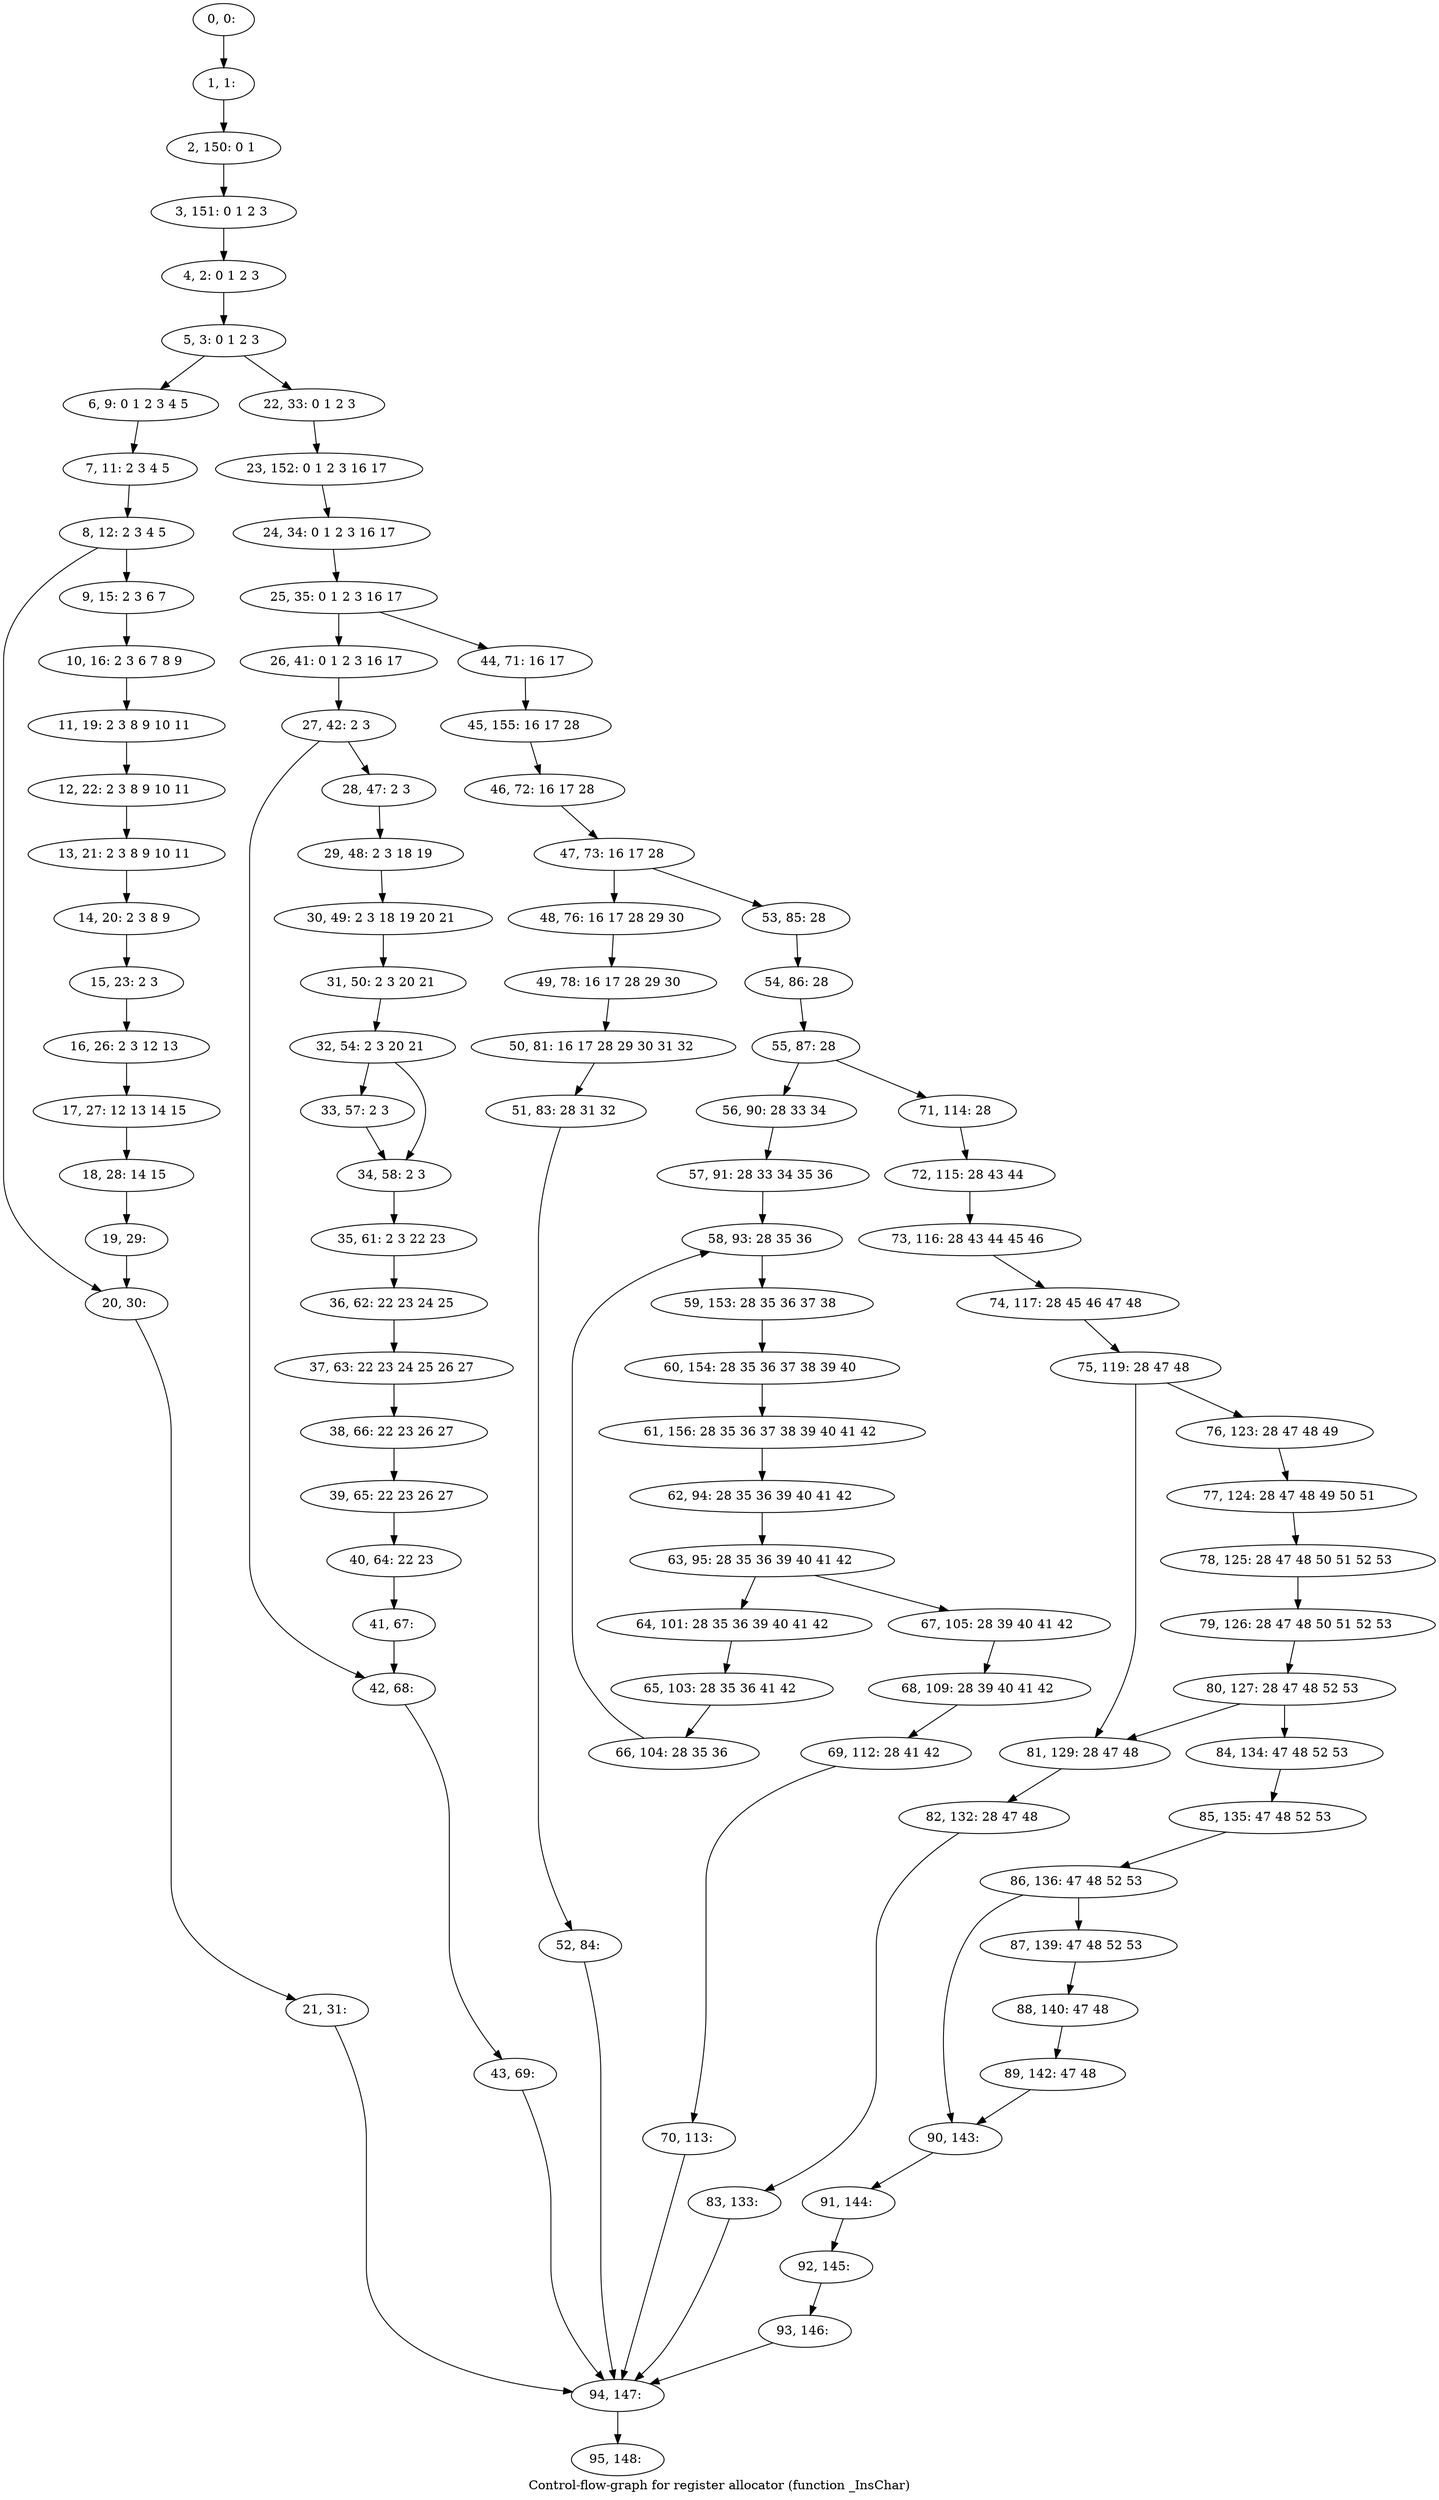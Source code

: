 digraph G {
graph [label="Control-flow-graph for register allocator (function _InsChar)"]
0[label="0, 0: "];
1[label="1, 1: "];
2[label="2, 150: 0 1 "];
3[label="3, 151: 0 1 2 3 "];
4[label="4, 2: 0 1 2 3 "];
5[label="5, 3: 0 1 2 3 "];
6[label="6, 9: 0 1 2 3 4 5 "];
7[label="7, 11: 2 3 4 5 "];
8[label="8, 12: 2 3 4 5 "];
9[label="9, 15: 2 3 6 7 "];
10[label="10, 16: 2 3 6 7 8 9 "];
11[label="11, 19: 2 3 8 9 10 11 "];
12[label="12, 22: 2 3 8 9 10 11 "];
13[label="13, 21: 2 3 8 9 10 11 "];
14[label="14, 20: 2 3 8 9 "];
15[label="15, 23: 2 3 "];
16[label="16, 26: 2 3 12 13 "];
17[label="17, 27: 12 13 14 15 "];
18[label="18, 28: 14 15 "];
19[label="19, 29: "];
20[label="20, 30: "];
21[label="21, 31: "];
22[label="22, 33: 0 1 2 3 "];
23[label="23, 152: 0 1 2 3 16 17 "];
24[label="24, 34: 0 1 2 3 16 17 "];
25[label="25, 35: 0 1 2 3 16 17 "];
26[label="26, 41: 0 1 2 3 16 17 "];
27[label="27, 42: 2 3 "];
28[label="28, 47: 2 3 "];
29[label="29, 48: 2 3 18 19 "];
30[label="30, 49: 2 3 18 19 20 21 "];
31[label="31, 50: 2 3 20 21 "];
32[label="32, 54: 2 3 20 21 "];
33[label="33, 57: 2 3 "];
34[label="34, 58: 2 3 "];
35[label="35, 61: 2 3 22 23 "];
36[label="36, 62: 22 23 24 25 "];
37[label="37, 63: 22 23 24 25 26 27 "];
38[label="38, 66: 22 23 26 27 "];
39[label="39, 65: 22 23 26 27 "];
40[label="40, 64: 22 23 "];
41[label="41, 67: "];
42[label="42, 68: "];
43[label="43, 69: "];
44[label="44, 71: 16 17 "];
45[label="45, 155: 16 17 28 "];
46[label="46, 72: 16 17 28 "];
47[label="47, 73: 16 17 28 "];
48[label="48, 76: 16 17 28 29 30 "];
49[label="49, 78: 16 17 28 29 30 "];
50[label="50, 81: 16 17 28 29 30 31 32 "];
51[label="51, 83: 28 31 32 "];
52[label="52, 84: "];
53[label="53, 85: 28 "];
54[label="54, 86: 28 "];
55[label="55, 87: 28 "];
56[label="56, 90: 28 33 34 "];
57[label="57, 91: 28 33 34 35 36 "];
58[label="58, 93: 28 35 36 "];
59[label="59, 153: 28 35 36 37 38 "];
60[label="60, 154: 28 35 36 37 38 39 40 "];
61[label="61, 156: 28 35 36 37 38 39 40 41 42 "];
62[label="62, 94: 28 35 36 39 40 41 42 "];
63[label="63, 95: 28 35 36 39 40 41 42 "];
64[label="64, 101: 28 35 36 39 40 41 42 "];
65[label="65, 103: 28 35 36 41 42 "];
66[label="66, 104: 28 35 36 "];
67[label="67, 105: 28 39 40 41 42 "];
68[label="68, 109: 28 39 40 41 42 "];
69[label="69, 112: 28 41 42 "];
70[label="70, 113: "];
71[label="71, 114: 28 "];
72[label="72, 115: 28 43 44 "];
73[label="73, 116: 28 43 44 45 46 "];
74[label="74, 117: 28 45 46 47 48 "];
75[label="75, 119: 28 47 48 "];
76[label="76, 123: 28 47 48 49 "];
77[label="77, 124: 28 47 48 49 50 51 "];
78[label="78, 125: 28 47 48 50 51 52 53 "];
79[label="79, 126: 28 47 48 50 51 52 53 "];
80[label="80, 127: 28 47 48 52 53 "];
81[label="81, 129: 28 47 48 "];
82[label="82, 132: 28 47 48 "];
83[label="83, 133: "];
84[label="84, 134: 47 48 52 53 "];
85[label="85, 135: 47 48 52 53 "];
86[label="86, 136: 47 48 52 53 "];
87[label="87, 139: 47 48 52 53 "];
88[label="88, 140: 47 48 "];
89[label="89, 142: 47 48 "];
90[label="90, 143: "];
91[label="91, 144: "];
92[label="92, 145: "];
93[label="93, 146: "];
94[label="94, 147: "];
95[label="95, 148: "];
0->1 ;
1->2 ;
2->3 ;
3->4 ;
4->5 ;
5->6 ;
5->22 ;
6->7 ;
7->8 ;
8->9 ;
8->20 ;
9->10 ;
10->11 ;
11->12 ;
12->13 ;
13->14 ;
14->15 ;
15->16 ;
16->17 ;
17->18 ;
18->19 ;
19->20 ;
20->21 ;
21->94 ;
22->23 ;
23->24 ;
24->25 ;
25->26 ;
25->44 ;
26->27 ;
27->28 ;
27->42 ;
28->29 ;
29->30 ;
30->31 ;
31->32 ;
32->33 ;
32->34 ;
33->34 ;
34->35 ;
35->36 ;
36->37 ;
37->38 ;
38->39 ;
39->40 ;
40->41 ;
41->42 ;
42->43 ;
43->94 ;
44->45 ;
45->46 ;
46->47 ;
47->48 ;
47->53 ;
48->49 ;
49->50 ;
50->51 ;
51->52 ;
52->94 ;
53->54 ;
54->55 ;
55->56 ;
55->71 ;
56->57 ;
57->58 ;
58->59 ;
59->60 ;
60->61 ;
61->62 ;
62->63 ;
63->64 ;
63->67 ;
64->65 ;
65->66 ;
66->58 ;
67->68 ;
68->69 ;
69->70 ;
70->94 ;
71->72 ;
72->73 ;
73->74 ;
74->75 ;
75->76 ;
75->81 ;
76->77 ;
77->78 ;
78->79 ;
79->80 ;
80->81 ;
80->84 ;
81->82 ;
82->83 ;
83->94 ;
84->85 ;
85->86 ;
86->87 ;
86->90 ;
87->88 ;
88->89 ;
89->90 ;
90->91 ;
91->92 ;
92->93 ;
93->94 ;
94->95 ;
}
